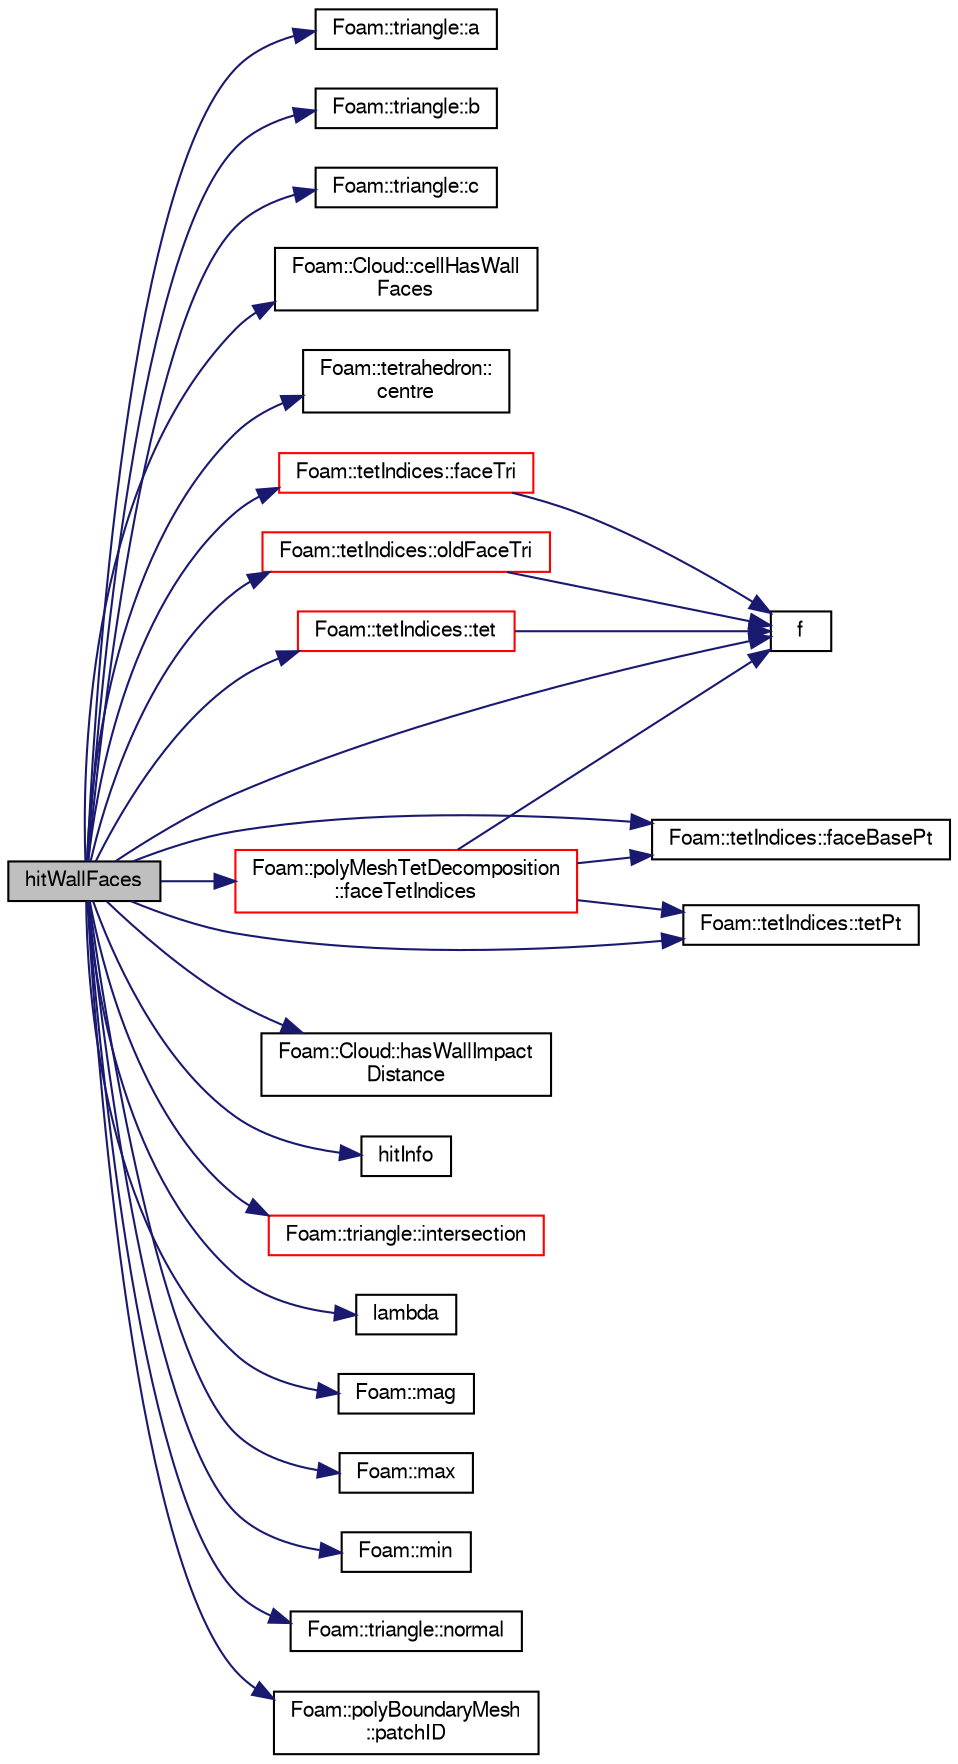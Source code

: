 digraph "hitWallFaces"
{
  bgcolor="transparent";
  edge [fontname="FreeSans",fontsize="10",labelfontname="FreeSans",labelfontsize="10"];
  node [fontname="FreeSans",fontsize="10",shape=record];
  rankdir="LR";
  Node1 [label="hitWallFaces",height=0.2,width=0.4,color="black", fillcolor="grey75", style="filled" fontcolor="black"];
  Node1 -> Node2 [color="midnightblue",fontsize="10",style="solid",fontname="FreeSans"];
  Node2 [label="Foam::triangle::a",height=0.2,width=0.4,color="black",URL="$a02603.html#a8c7c2c0436bd85e7813d5a1c85ece4cd",tooltip="Return first vertex. "];
  Node1 -> Node3 [color="midnightblue",fontsize="10",style="solid",fontname="FreeSans"];
  Node3 [label="Foam::triangle::b",height=0.2,width=0.4,color="black",URL="$a02603.html#a69429dda69d0d6e152b2130513434bd1",tooltip="Return second vertex. "];
  Node1 -> Node4 [color="midnightblue",fontsize="10",style="solid",fontname="FreeSans"];
  Node4 [label="Foam::triangle::c",height=0.2,width=0.4,color="black",URL="$a02603.html#aee18131566a28a132fb3180ba8c5db23",tooltip="Return third vertex. "];
  Node1 -> Node5 [color="midnightblue",fontsize="10",style="solid",fontname="FreeSans"];
  Node5 [label="Foam::Cloud::cellHasWall\lFaces",height=0.2,width=0.4,color="black",URL="$a00267.html#a798d817ba69d078fb951d1a0ff6d6793",tooltip="Whether each cell has any wall faces (demand driven data) "];
  Node1 -> Node6 [color="midnightblue",fontsize="10",style="solid",fontname="FreeSans"];
  Node6 [label="Foam::tetrahedron::\lcentre",height=0.2,width=0.4,color="black",URL="$a02502.html#aa827cbb8a8c37bb9d4e1ef7eaa234792",tooltip="Return centre (centroid) "];
  Node1 -> Node7 [color="midnightblue",fontsize="10",style="solid",fontname="FreeSans"];
  Node7 [label="f",height=0.2,width=0.4,color="black",URL="$a03529.html#a888be93833ac7a23170555c69c690288"];
  Node1 -> Node8 [color="midnightblue",fontsize="10",style="solid",fontname="FreeSans"];
  Node8 [label="Foam::tetIndices::faceBasePt",height=0.2,width=0.4,color="black",URL="$a02498.html#a68b24952894ad64e271369dc69792c04",tooltip="Return the face base point. "];
  Node1 -> Node9 [color="midnightblue",fontsize="10",style="solid",fontname="FreeSans"];
  Node9 [label="Foam::polyMeshTetDecomposition\l::faceTetIndices",height=0.2,width=0.4,color="red",URL="$a01867.html#ac928a304995a9b54928d97ec634a6270",tooltip="Return the tet decomposition of the given face, with. "];
  Node9 -> Node7 [color="midnightblue",fontsize="10",style="solid",fontname="FreeSans"];
  Node9 -> Node8 [color="midnightblue",fontsize="10",style="solid",fontname="FreeSans"];
  Node9 -> Node10 [color="midnightblue",fontsize="10",style="solid",fontname="FreeSans"];
  Node10 [label="Foam::tetIndices::tetPt",height=0.2,width=0.4,color="black",URL="$a02498.html#ac91df29c239ce81d2deef56c9f5769c4",tooltip="Return the characterising tetPtI. "];
  Node1 -> Node11 [color="midnightblue",fontsize="10",style="solid",fontname="FreeSans"];
  Node11 [label="Foam::tetIndices::faceTri",height=0.2,width=0.4,color="red",URL="$a02498.html#ad07ec7e5f97159ccc9a01f9af7b89716",tooltip="Return the geometry corresponding to the tri on the. "];
  Node11 -> Node7 [color="midnightblue",fontsize="10",style="solid",fontname="FreeSans"];
  Node1 -> Node12 [color="midnightblue",fontsize="10",style="solid",fontname="FreeSans"];
  Node12 [label="Foam::Cloud::hasWallImpact\lDistance",height=0.2,width=0.4,color="black",URL="$a00267.html#a37335f8185aab644416dc813c20f2bfa",tooltip="Switch to specify if particles of the cloud can return. "];
  Node1 -> Node13 [color="midnightblue",fontsize="10",style="solid",fontname="FreeSans"];
  Node13 [label="hitInfo",height=0.2,width=0.4,color="black",URL="$a04168.html#aeeb7f2232c98add1252a48c0cac40d8b"];
  Node1 -> Node14 [color="midnightblue",fontsize="10",style="solid",fontname="FreeSans"];
  Node14 [label="Foam::triangle::intersection",height=0.2,width=0.4,color="red",URL="$a02603.html#abaab0bde7aa64f05d8755787824985f1",tooltip="Fast intersection with a ray. "];
  Node1 -> Node15 [color="midnightblue",fontsize="10",style="solid",fontname="FreeSans"];
  Node15 [label="lambda",height=0.2,width=0.4,color="black",URL="$a04065.html#ac90f959a4cd5bd0bc0d60e8c9fe14021"];
  Node1 -> Node16 [color="midnightblue",fontsize="10",style="solid",fontname="FreeSans"];
  Node16 [label="Foam::mag",height=0.2,width=0.4,color="black",URL="$a10237.html#a929da2a3fdcf3dacbbe0487d3a330dae"];
  Node1 -> Node17 [color="midnightblue",fontsize="10",style="solid",fontname="FreeSans"];
  Node17 [label="Foam::max",height=0.2,width=0.4,color="black",URL="$a10237.html#ac993e906cf2774ae77e666bc24e81733"];
  Node1 -> Node18 [color="midnightblue",fontsize="10",style="solid",fontname="FreeSans"];
  Node18 [label="Foam::min",height=0.2,width=0.4,color="black",URL="$a10237.html#a253e112ad2d56d96230ff39ea7f442dc"];
  Node1 -> Node19 [color="midnightblue",fontsize="10",style="solid",fontname="FreeSans"];
  Node19 [label="Foam::triangle::normal",height=0.2,width=0.4,color="black",URL="$a02603.html#a963c106e06be61ecce2fde38b05b5989",tooltip="Return vector normal. "];
  Node1 -> Node20 [color="midnightblue",fontsize="10",style="solid",fontname="FreeSans"];
  Node20 [label="Foam::tetIndices::oldFaceTri",height=0.2,width=0.4,color="red",URL="$a02498.html#a68846e09cf3f617d453980e31df256d0",tooltip="Return the geometry corresponding to the tri on the. "];
  Node20 -> Node7 [color="midnightblue",fontsize="10",style="solid",fontname="FreeSans"];
  Node1 -> Node21 [color="midnightblue",fontsize="10",style="solid",fontname="FreeSans"];
  Node21 [label="Foam::polyBoundaryMesh\l::patchID",height=0.2,width=0.4,color="black",URL="$a01855.html#aa3446017bbf9e5b33aff322cb86f2072",tooltip="Per boundary face label the patch index. "];
  Node1 -> Node22 [color="midnightblue",fontsize="10",style="solid",fontname="FreeSans"];
  Node22 [label="Foam::tetIndices::tet",height=0.2,width=0.4,color="red",URL="$a02498.html#abb6833818ccf906c21e0a434a44c7f8e",tooltip="Return the geometry corresponding to this tet from the. "];
  Node22 -> Node7 [color="midnightblue",fontsize="10",style="solid",fontname="FreeSans"];
  Node1 -> Node10 [color="midnightblue",fontsize="10",style="solid",fontname="FreeSans"];
}
